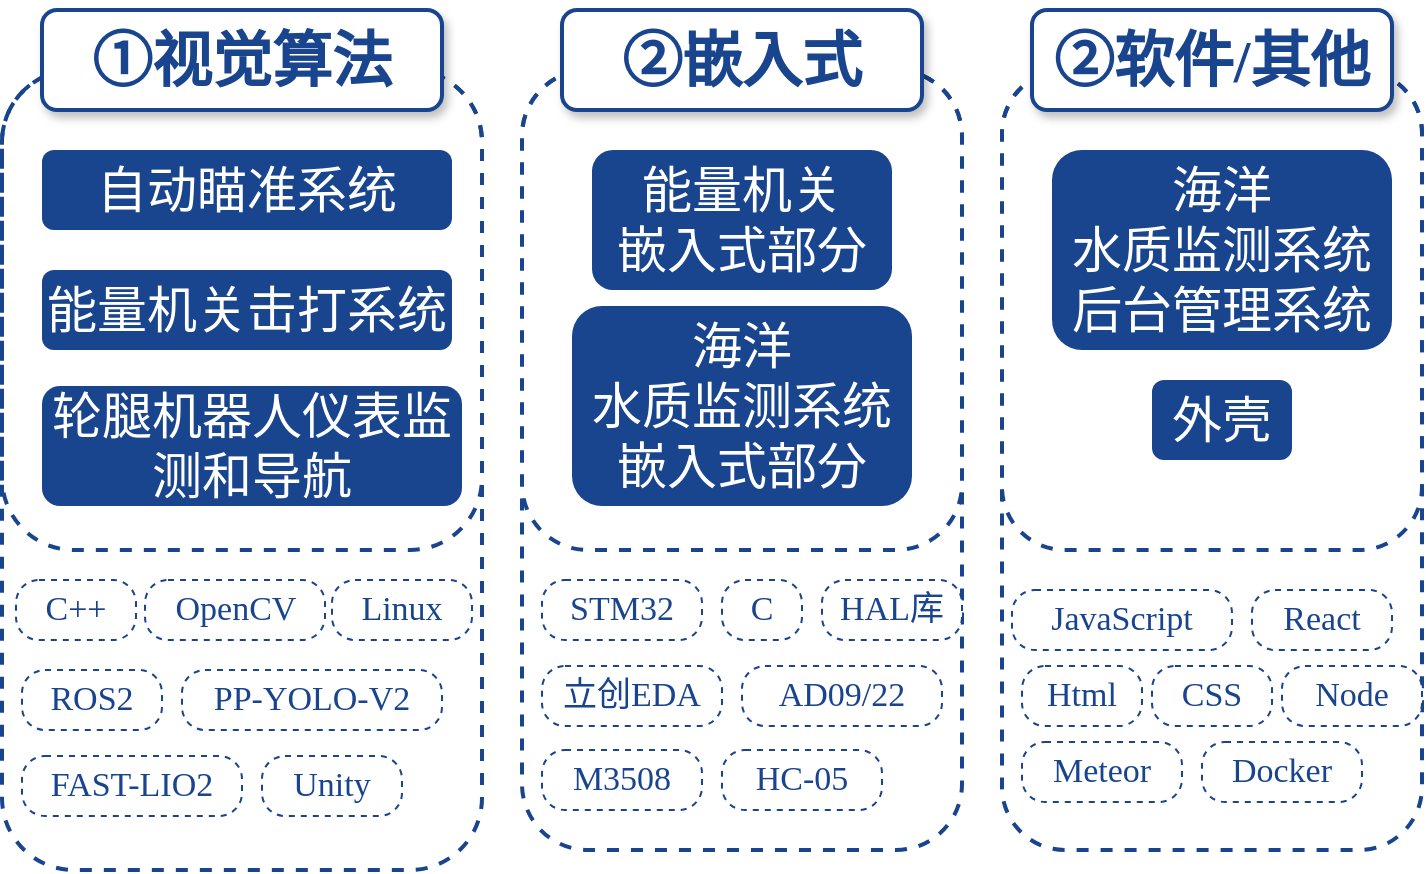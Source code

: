 <mxfile version="24.1.0" type="device">
  <diagram name="第 1 页" id="Rq3XJcSXCHiINu8ByYgs">
    <mxGraphModel dx="1877" dy="1790" grid="1" gridSize="10" guides="1" tooltips="1" connect="1" arrows="1" fold="1" page="1" pageScale="1" pageWidth="827" pageHeight="1169" math="0" shadow="0">
      <root>
        <mxCell id="0" />
        <mxCell id="1" parent="0" />
        <mxCell id="nIxtc7H3scKheGFJdrLm-48" value="" style="rounded=1;whiteSpace=wrap;html=1;fillColor=none;dashed=1;strokeWidth=2;strokeColor=#19448E;" parent="1" vertex="1">
          <mxGeometry x="480" y="30" width="210" height="390" as="geometry" />
        </mxCell>
        <mxCell id="nIxtc7H3scKheGFJdrLm-39" value="" style="rounded=1;whiteSpace=wrap;html=1;fillColor=none;dashed=1;strokeWidth=2;strokeColor=#19448E;" parent="1" vertex="1">
          <mxGeometry x="480" y="30" width="210" height="240" as="geometry" />
        </mxCell>
        <mxCell id="nIxtc7H3scKheGFJdrLm-35" value="" style="rounded=1;whiteSpace=wrap;html=1;fillColor=none;dashed=1;strokeWidth=2;strokeColor=#19448E;" parent="1" vertex="1">
          <mxGeometry x="240" y="30" width="220" height="390" as="geometry" />
        </mxCell>
        <mxCell id="nIxtc7H3scKheGFJdrLm-30" value="" style="rounded=1;whiteSpace=wrap;html=1;fillColor=none;dashed=1;strokeWidth=2;strokeColor=#19448E;" parent="1" vertex="1">
          <mxGeometry x="-20" y="30" width="240" height="400" as="geometry" />
        </mxCell>
        <mxCell id="nIxtc7H3scKheGFJdrLm-20" value="" style="rounded=1;whiteSpace=wrap;html=1;fillColor=none;dashed=1;strokeWidth=2;strokeColor=#19448E;" parent="1" vertex="1">
          <mxGeometry x="240" y="30" width="220" height="240" as="geometry" />
        </mxCell>
        <mxCell id="nIxtc7H3scKheGFJdrLm-10" value="" style="rounded=1;whiteSpace=wrap;html=1;fillColor=none;dashed=1;strokeWidth=2;strokeColor=#19448E;" parent="1" vertex="1">
          <mxGeometry x="-20" y="30" width="240" height="240" as="geometry" />
        </mxCell>
        <mxCell id="nIxtc7H3scKheGFJdrLm-2" value="&lt;font size=&quot;1&quot; color=&quot;#19448e&quot;&gt;&lt;b style=&quot;font-size: 30px;&quot;&gt;②嵌入式&lt;/b&gt;&lt;/font&gt;" style="rounded=1;whiteSpace=wrap;html=1;strokeColor=#19448E;fontFamily=Times New Roman;strokeWidth=2;glass=0;shadow=1;" parent="1" vertex="1">
          <mxGeometry x="260" width="180" height="50" as="geometry" />
        </mxCell>
        <mxCell id="nIxtc7H3scKheGFJdrLm-3" value="&lt;font size=&quot;1&quot; color=&quot;#19448e&quot;&gt;&lt;b style=&quot;font-size: 30px;&quot;&gt;②软件/其他&lt;/b&gt;&lt;/font&gt;" style="rounded=1;whiteSpace=wrap;html=1;strokeColor=#19448E;fontFamily=Times New Roman;strokeWidth=2;glass=0;shadow=1;" parent="1" vertex="1">
          <mxGeometry x="495" width="180" height="50" as="geometry" />
        </mxCell>
        <mxCell id="nIxtc7H3scKheGFJdrLm-6" value="&lt;font style=&quot;font-size: 25px;&quot;&gt;自动瞄准系统&lt;/font&gt;" style="rounded=1;whiteSpace=wrap;html=1;strokeColor=none;fontFamily=Times New Roman;dashed=1;fontStyle=0;fontColor=#FFFFFF;fillColor=#19448E;" parent="1" vertex="1">
          <mxGeometry y="70" width="205" height="40" as="geometry" />
        </mxCell>
        <mxCell id="nIxtc7H3scKheGFJdrLm-8" value="&lt;font style=&quot;font-size: 25px;&quot;&gt;能量机关击打系统&lt;/font&gt;" style="rounded=1;whiteSpace=wrap;html=1;strokeColor=none;fontFamily=Times New Roman;dashed=1;fontStyle=0;fontColor=#FFFFFF;fillColor=#19448E;" parent="1" vertex="1">
          <mxGeometry y="130" width="205" height="40" as="geometry" />
        </mxCell>
        <mxCell id="nIxtc7H3scKheGFJdrLm-9" value="&lt;font style=&quot;font-size: 25px;&quot;&gt;轮腿机器人仪表监测和导航&lt;/font&gt;" style="rounded=1;whiteSpace=wrap;html=1;strokeColor=none;fontFamily=Times New Roman;dashed=1;fontStyle=0;fontColor=#FFFFFF;fillColor=#19448E;" parent="1" vertex="1">
          <mxGeometry y="188" width="210" height="60" as="geometry" />
        </mxCell>
        <mxCell id="nIxtc7H3scKheGFJdrLm-1" value="&lt;font size=&quot;1&quot; color=&quot;#19448e&quot;&gt;&lt;b style=&quot;font-size: 30px;&quot;&gt;①视觉算法&lt;/b&gt;&lt;/font&gt;" style="rounded=1;whiteSpace=wrap;html=1;strokeColor=#19448E;fontFamily=Times New Roman;strokeWidth=2;glass=0;shadow=1;" parent="1" vertex="1">
          <mxGeometry width="200" height="50" as="geometry" />
        </mxCell>
        <mxCell id="nIxtc7H3scKheGFJdrLm-12" value="&lt;font style=&quot;font-size: 17px;&quot;&gt;C++&lt;/font&gt;" style="rounded=1;whiteSpace=wrap;html=1;strokeColor=#19448E;fontFamily=Verdana;dashed=1;fillColor=#FFFFFF;fontColor=#19448E;autosize=1;arcSize=23;absoluteArcSize=1;fontSize=17;" parent="1" vertex="1">
          <mxGeometry x="-13" y="285" width="60" height="30" as="geometry" />
        </mxCell>
        <mxCell id="nIxtc7H3scKheGFJdrLm-13" value="&lt;font style=&quot;font-size: 17px;&quot;&gt;OpenCV&lt;/font&gt;" style="rounded=1;whiteSpace=wrap;html=1;strokeColor=#19448E;fontFamily=Verdana;dashed=1;fillColor=#FFFFFF;fontColor=#19448E;autosize=1;arcSize=23;absoluteArcSize=1;fontSize=17;" parent="1" vertex="1">
          <mxGeometry x="51.5" y="285" width="90" height="30" as="geometry" />
        </mxCell>
        <mxCell id="nIxtc7H3scKheGFJdrLm-14" value="&lt;font style=&quot;font-size: 17px;&quot;&gt;Linux&lt;/font&gt;" style="rounded=1;whiteSpace=wrap;html=1;strokeColor=#19448E;fontFamily=Verdana;dashed=1;fillColor=#FFFFFF;fontColor=#19448E;autosize=1;arcSize=23;absoluteArcSize=1;fontSize=17;" parent="1" vertex="1">
          <mxGeometry x="145" y="285" width="70" height="30" as="geometry" />
        </mxCell>
        <mxCell id="nIxtc7H3scKheGFJdrLm-15" value="&lt;font style=&quot;font-size: 17px;&quot;&gt;ROS2&lt;/font&gt;" style="rounded=1;whiteSpace=wrap;html=1;strokeColor=#19448E;fontFamily=Verdana;dashed=1;fillColor=#FFFFFF;fontColor=#19448E;autosize=1;arcSize=23;absoluteArcSize=1;fontSize=17;" parent="1" vertex="1">
          <mxGeometry x="-10" y="330" width="70" height="30" as="geometry" />
        </mxCell>
        <mxCell id="nIxtc7H3scKheGFJdrLm-18" value="&lt;font style=&quot;font-size: 25px;&quot;&gt;能量机关&lt;/font&gt;&lt;div&gt;&lt;font style=&quot;font-size: 25px;&quot;&gt;嵌入式部分&lt;/font&gt;&lt;/div&gt;" style="rounded=1;whiteSpace=wrap;html=1;strokeColor=none;fontFamily=Times New Roman;dashed=1;fontStyle=0;fontColor=#FFFFFF;fillColor=#19448E;fixedWidth=0;container=0;autosize=1;" parent="1" vertex="1">
          <mxGeometry x="275" y="70" width="150" height="70" as="geometry" />
        </mxCell>
        <mxCell id="nIxtc7H3scKheGFJdrLm-19" value="&lt;span style=&quot;font-size: 25px;&quot;&gt;海洋&lt;/span&gt;&lt;div&gt;&lt;span style=&quot;font-size: 25px;&quot;&gt;水质监测系统&lt;/span&gt;&lt;div&gt;&lt;span style=&quot;font-size: 25px;&quot;&gt;嵌入式部分&lt;/span&gt;&lt;/div&gt;&lt;/div&gt;" style="rounded=1;whiteSpace=wrap;html=1;strokeColor=none;fontFamily=Times New Roman;dashed=1;fontStyle=0;fontColor=#FFFFFF;fillColor=#19448E;fixedWidth=0;container=0;autosize=1;" parent="1" vertex="1">
          <mxGeometry x="265" y="148" width="170" height="100" as="geometry" />
        </mxCell>
        <mxCell id="nIxtc7H3scKheGFJdrLm-23" value="&lt;font style=&quot;font-size: 17px;&quot;&gt;STM32&lt;/font&gt;" style="rounded=1;whiteSpace=wrap;html=1;strokeColor=#19448E;fontFamily=Verdana;dashed=1;fillColor=#FFFFFF;fontColor=#19448E;autosize=1;arcSize=23;absoluteArcSize=1;fontSize=17;" parent="1" vertex="1">
          <mxGeometry x="250" y="285" width="80" height="30" as="geometry" />
        </mxCell>
        <mxCell id="nIxtc7H3scKheGFJdrLm-24" value="&lt;font style=&quot;font-size: 17px;&quot;&gt;立创EDA&lt;/font&gt;" style="rounded=1;whiteSpace=wrap;html=1;strokeColor=#19448E;fontFamily=Verdana;dashed=1;fillColor=#FFFFFF;fontColor=#19448E;autosize=1;arcSize=23;absoluteArcSize=1;fontSize=17;" parent="1" vertex="1">
          <mxGeometry x="250" y="328" width="90" height="30" as="geometry" />
        </mxCell>
        <mxCell id="nIxtc7H3scKheGFJdrLm-25" value="&lt;font style=&quot;font-size: 17px;&quot;&gt;C&lt;/font&gt;" style="rounded=1;whiteSpace=wrap;html=1;strokeColor=#19448E;fontFamily=Verdana;dashed=1;fillColor=#FFFFFF;fontColor=#19448E;autosize=1;arcSize=23;absoluteArcSize=1;fontSize=17;" parent="1" vertex="1">
          <mxGeometry x="340" y="285" width="40" height="30" as="geometry" />
        </mxCell>
        <mxCell id="nIxtc7H3scKheGFJdrLm-26" value="&lt;font style=&quot;font-size: 17px;&quot;&gt;PP-YOLO-V2&lt;/font&gt;" style="rounded=1;whiteSpace=wrap;html=1;strokeColor=#19448E;fontFamily=Verdana;dashed=1;fillColor=#FFFFFF;fontColor=#19448E;autosize=1;arcSize=23;absoluteArcSize=1;fontSize=17;" parent="1" vertex="1">
          <mxGeometry x="70" y="330" width="130" height="30" as="geometry" />
        </mxCell>
        <mxCell id="nIxtc7H3scKheGFJdrLm-27" value="&lt;font style=&quot;font-size: 17px;&quot;&gt;FAST-LIO2&lt;/font&gt;" style="rounded=1;whiteSpace=wrap;html=1;strokeColor=#19448E;fontFamily=Verdana;dashed=1;fillColor=#FFFFFF;fontColor=#19448E;autosize=1;arcSize=23;absoluteArcSize=1;fontSize=17;" parent="1" vertex="1">
          <mxGeometry x="-10" y="373" width="110" height="30" as="geometry" />
        </mxCell>
        <mxCell id="nIxtc7H3scKheGFJdrLm-28" value="Unity" style="rounded=1;whiteSpace=wrap;html=1;strokeColor=#19448E;fontFamily=Verdana;dashed=1;fillColor=#FFFFFF;fontColor=#19448E;autosize=1;arcSize=23;absoluteArcSize=1;fontSize=17;" parent="1" vertex="1">
          <mxGeometry x="110" y="373" width="70" height="30" as="geometry" />
        </mxCell>
        <mxCell id="nIxtc7H3scKheGFJdrLm-29" value="&lt;font style=&quot;font-size: 17px;&quot;&gt;HAL库&lt;/font&gt;" style="rounded=1;whiteSpace=wrap;html=1;strokeColor=#19448E;fontFamily=Verdana;dashed=1;fillColor=#FFFFFF;fontColor=#19448E;autosize=1;arcSize=23;absoluteArcSize=1;fontSize=17;" parent="1" vertex="1">
          <mxGeometry x="390" y="285" width="70" height="30" as="geometry" />
        </mxCell>
        <mxCell id="nIxtc7H3scKheGFJdrLm-31" value="&lt;font style=&quot;font-size: 17px;&quot;&gt;AD09/22&lt;/font&gt;" style="rounded=1;whiteSpace=wrap;html=1;strokeColor=#19448E;fontFamily=Verdana;dashed=1;fillColor=#FFFFFF;fontColor=#19448E;autosize=1;arcSize=23;absoluteArcSize=1;fontSize=17;" parent="1" vertex="1">
          <mxGeometry x="350" y="328" width="100" height="30" as="geometry" />
        </mxCell>
        <mxCell id="nIxtc7H3scKheGFJdrLm-32" value="M3508" style="rounded=1;whiteSpace=wrap;html=1;strokeColor=#19448E;fontFamily=Verdana;dashed=1;fillColor=#FFFFFF;fontColor=#19448E;autosize=1;arcSize=23;absoluteArcSize=1;fontSize=17;" parent="1" vertex="1">
          <mxGeometry x="250" y="370" width="80" height="30" as="geometry" />
        </mxCell>
        <mxCell id="nIxtc7H3scKheGFJdrLm-34" value="HC-05" style="rounded=1;whiteSpace=wrap;html=1;strokeColor=#19448E;fontFamily=Verdana;dashed=1;fillColor=#FFFFFF;fontColor=#19448E;autosize=1;arcSize=23;absoluteArcSize=1;fontSize=17;" parent="1" vertex="1">
          <mxGeometry x="340" y="370" width="80" height="30" as="geometry" />
        </mxCell>
        <mxCell id="nIxtc7H3scKheGFJdrLm-36" value="&lt;span style=&quot;font-size: 25px;&quot;&gt;海洋&lt;/span&gt;&lt;div&gt;&lt;span style=&quot;font-size: 25px;&quot;&gt;水质监测系统&lt;/span&gt;&lt;/div&gt;&lt;div&gt;&lt;span style=&quot;font-size: 25px;&quot;&gt;后台管理系统&lt;/span&gt;&lt;/div&gt;" style="rounded=1;whiteSpace=wrap;html=1;strokeColor=none;fontFamily=Times New Roman;dashed=1;fontStyle=0;fontColor=#FFFFFF;fillColor=#19448E;fixedWidth=0;container=0;autosize=1;" parent="1" vertex="1">
          <mxGeometry x="505" y="70" width="170" height="100" as="geometry" />
        </mxCell>
        <mxCell id="nIxtc7H3scKheGFJdrLm-37" value="&lt;div&gt;&lt;span style=&quot;font-size: 25px;&quot;&gt;外壳&lt;/span&gt;&lt;/div&gt;" style="rounded=1;whiteSpace=wrap;html=1;strokeColor=none;fontFamily=Times New Roman;dashed=1;fontStyle=0;fontColor=#FFFFFF;fillColor=#19448E;fixedWidth=0;container=0;autosize=1;" parent="1" vertex="1">
          <mxGeometry x="555" y="185" width="70" height="40" as="geometry" />
        </mxCell>
        <mxCell id="nIxtc7H3scKheGFJdrLm-40" value="JavaScript" style="rounded=1;whiteSpace=wrap;html=1;strokeColor=#19448E;fontFamily=Verdana;dashed=1;fillColor=#FFFFFF;fontColor=#19448E;autosize=1;arcSize=23;absoluteArcSize=1;fontSize=17;" parent="1" vertex="1">
          <mxGeometry x="485" y="290" width="110" height="30" as="geometry" />
        </mxCell>
        <mxCell id="nIxtc7H3scKheGFJdrLm-41" value="React" style="rounded=1;whiteSpace=wrap;html=1;strokeColor=#19448E;fontFamily=Verdana;dashed=1;fillColor=#FFFFFF;fontColor=#19448E;autosize=1;arcSize=23;absoluteArcSize=1;fontSize=17;" parent="1" vertex="1">
          <mxGeometry x="605" y="290" width="70" height="30" as="geometry" />
        </mxCell>
        <mxCell id="nIxtc7H3scKheGFJdrLm-42" value="Html" style="rounded=1;whiteSpace=wrap;html=1;strokeColor=#19448E;fontFamily=Verdana;dashed=1;fillColor=#FFFFFF;fontColor=#19448E;autosize=1;arcSize=23;absoluteArcSize=1;fontSize=17;" parent="1" vertex="1">
          <mxGeometry x="490" y="328" width="60" height="30" as="geometry" />
        </mxCell>
        <mxCell id="nIxtc7H3scKheGFJdrLm-43" value="CSS" style="rounded=1;whiteSpace=wrap;html=1;strokeColor=#19448E;fontFamily=Verdana;dashed=1;fillColor=#FFFFFF;fontColor=#19448E;autosize=1;arcSize=23;absoluteArcSize=1;fontSize=17;" parent="1" vertex="1">
          <mxGeometry x="555" y="328" width="60" height="30" as="geometry" />
        </mxCell>
        <mxCell id="nIxtc7H3scKheGFJdrLm-44" value="Meteor" style="rounded=1;whiteSpace=wrap;html=1;strokeColor=#19448E;fontFamily=Verdana;dashed=1;fillColor=#FFFFFF;fontColor=#19448E;autosize=1;arcSize=23;absoluteArcSize=1;fontSize=17;" parent="1" vertex="1">
          <mxGeometry x="490" y="366" width="80" height="30" as="geometry" />
        </mxCell>
        <mxCell id="nIxtc7H3scKheGFJdrLm-45" value="Node" style="rounded=1;whiteSpace=wrap;html=1;strokeColor=#19448E;fontFamily=Verdana;dashed=1;fillColor=#FFFFFF;fontColor=#19448E;autosize=1;arcSize=23;absoluteArcSize=1;fontSize=17;" parent="1" vertex="1">
          <mxGeometry x="620" y="328" width="70" height="30" as="geometry" />
        </mxCell>
        <mxCell id="nIxtc7H3scKheGFJdrLm-46" value="Docker" style="rounded=1;whiteSpace=wrap;html=1;strokeColor=#19448E;fontFamily=Verdana;dashed=1;fillColor=#FFFFFF;fontColor=#19448E;autosize=1;arcSize=23;absoluteArcSize=1;fontSize=17;" parent="1" vertex="1">
          <mxGeometry x="580" y="366" width="80" height="30" as="geometry" />
        </mxCell>
      </root>
    </mxGraphModel>
  </diagram>
</mxfile>
